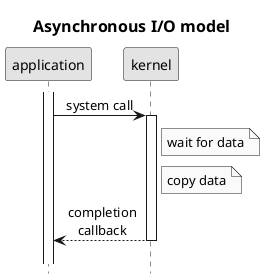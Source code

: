 @startuml
title Asynchronous I/O model
hide footbox
skinparam monochrome true
skinparam defaultFontName Arial
skinparam titleFontSize 16
skinparam sequenceMessageAlign center
activate application
application->kernel: system call
activate kernel
Note right of kernel: wait for data
Note right of kernel: copy data
kernel-->application: completion\ncallback
deactivate kernel
||15||
@enduml
